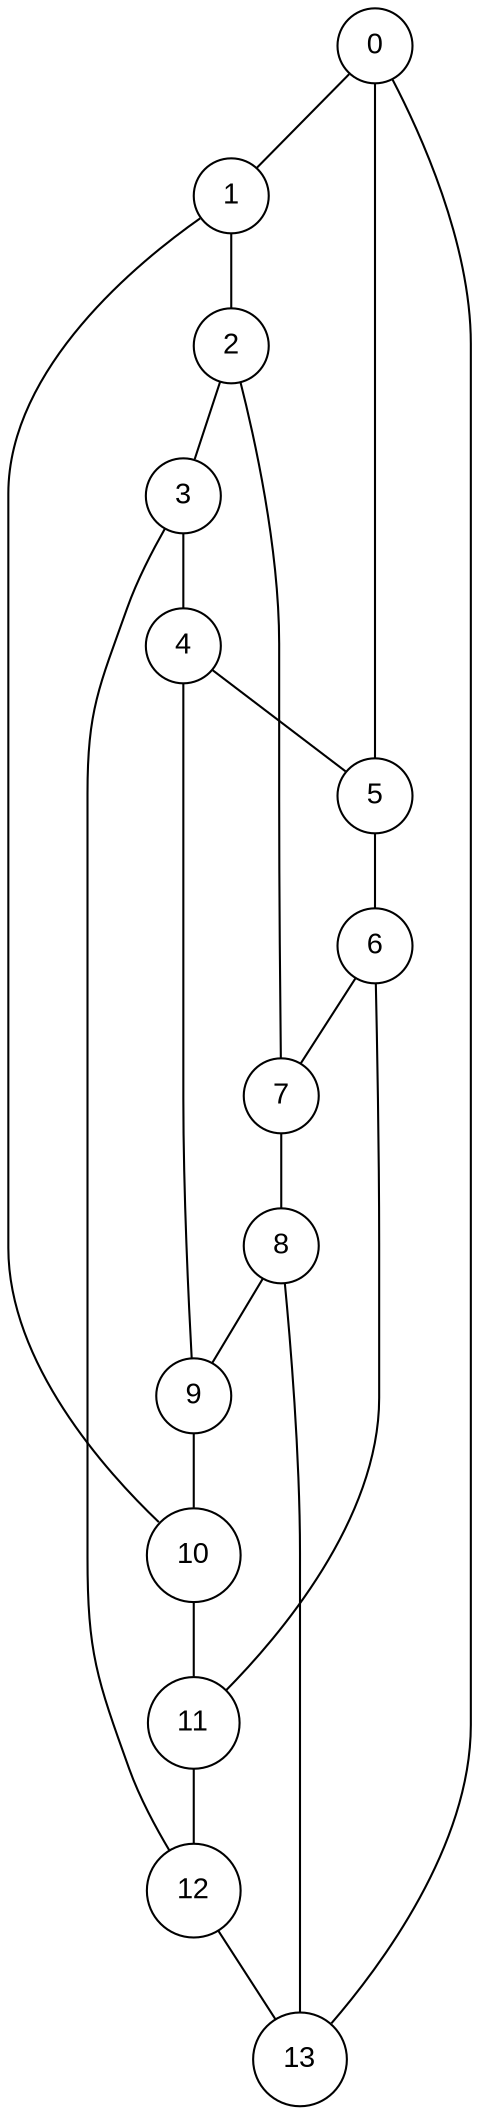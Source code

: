graph Heawood {
	node [label="\N", fontname=Arial, shape=circle, width="0.50000", height="0.500000", color=black];
	edge [color=black];
	graph [bb="0,0,242,1010"];
	0 [width="0.50", height="0.50", pos="186,992"];
	1 [width="0.50", height="0.50", pos="117,920"];
	2 [width="0.50", height="0.50", pos="117,848"];
	3 [width="0.50", height="0.50", pos="94,776"];
	4 [width="0.50", height="0.50", pos="94,704"];
	5 [width="0.50", height="0.50", pos="186,632"];
	6 [width="0.50", height="0.50", pos="186,560"];
	7 [width="0.50", height="0.50", pos="140,488"];
	8 [width="0.50", height="0.50", pos="140,416"];
	9 [width="0.50", height="0.50", pos="98,344"];
	10 [width="0.61", height="0.63", pos="98,267"];
	11 [width="0.61", height="0.61", pos="98,186"];
	12 [width="0.61", height="0.63", pos="98,105"];
	13 [width="0.61", height="0.63", pos="148,23"];
	0 -- 1 [pos="173,979 160,966 142,946 129,933"];
	1 -- 2 [pos="117,902 117,891 117,877 117,866"];
	2 -- 3 [pos="111,831 108,819 103,805 100,793"];
	3 -- 4 [pos="94,758 94,747 94,733 94,722"];
	4 -- 5 [pos="108,693 125,680 154,657 172,643"];
	5 -- 6 [pos="186,614 186,603 186,589 186,578"];
	6 -- 7 [pos="176,545 168,533 158,516 150,503"];
	7 -- 8 [pos="140,470 140,459 140,445 140,434"];
	8 -- 9 [pos="131,400 124,388 114,371 107,359"];
	9 -- 10 [pos="98,326 98,315 98,301 98,290"];
	10 -- 11 [pos="98,244 98,233 98,219 98,208"];
	11 -- 12 [pos="98,164 98,153 98,139 98,128"];
	12 -- 13 [pos="110,86 118,73 128,55 136,42"];
	13 -- 0 [pos="163,40 188,67 232,126 232,186 232,848 232,848 232,848 232,896 208,950 195,976"];
	0 -- 5 [len="2.5", pos="186,974 186,946 186,893 186,848 186,848 186,848 186,776 186,731 186,678 186,650"];
	2 -- 7 [len="2.5", pos="122,830 129,803 141,750 140,704 140,704 140,704 140,632 141,587 140,534 140,506"];
	4 -- 9 [len="2.5", pos="94,686 94,658 94,605 94,560 94,560 94,560 94,488 94,442 96,389 97,362"];
	6 -- 11 [len="2.5", pos="186,542 186,514 186,461 186,416 186,416 186,416 186,344 186,285 140,228 114,202"];
	8 -- 13 [len="2.5", pos="142,398 144,370 149,314 148,267 148,267 148,267 148,186 149,136 148,77 148,46"];
	10 -- 1 [len="2.5", pos="81,282 56,307 10,360 10,416 10,776 10,776 10,776 10,836 72,888 102,910"];
	12 -- 3 [len="2.5", pos="86,124 80,135 72,150 67,164 52,207 48,220 48,267 48,632 48,632 48,632 48,672 54,683 67,722 72,735 79,750 85,760"];
}
